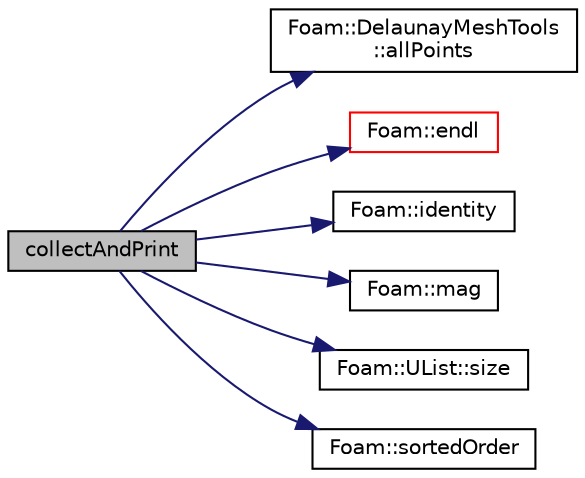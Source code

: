 digraph "collectAndPrint"
{
  bgcolor="transparent";
  edge [fontname="Helvetica",fontsize="10",labelfontname="Helvetica",labelfontsize="10"];
  node [fontname="Helvetica",fontsize="10",shape=record];
  rankdir="LR";
  Node1 [label="collectAndPrint",height=0.2,width=0.4,color="black", fillcolor="grey75", style="filled", fontcolor="black"];
  Node1 -> Node2 [color="midnightblue",fontsize="10",style="solid",fontname="Helvetica"];
  Node2 [label="Foam::DelaunayMeshTools\l::allPoints",height=0.2,width=0.4,color="black",URL="$a10745.html#a4c5367631633c866a448207bd561a616",tooltip="Extract all points in vertex-index order. "];
  Node1 -> Node3 [color="midnightblue",fontsize="10",style="solid",fontname="Helvetica"];
  Node3 [label="Foam::endl",height=0.2,width=0.4,color="red",URL="$a10725.html#a2db8fe02a0d3909e9351bb4275b23ce4",tooltip="Add newline and flush stream. "];
  Node1 -> Node4 [color="midnightblue",fontsize="10",style="solid",fontname="Helvetica"];
  Node4 [label="Foam::identity",height=0.2,width=0.4,color="black",URL="$a10725.html#a36af96cb841435845fffb4fe69208490",tooltip="Create identity map (map[i] == i) of given length. "];
  Node1 -> Node5 [color="midnightblue",fontsize="10",style="solid",fontname="Helvetica"];
  Node5 [label="Foam::mag",height=0.2,width=0.4,color="black",URL="$a10725.html#a929da2a3fdcf3dacbbe0487d3a330dae"];
  Node1 -> Node6 [color="midnightblue",fontsize="10",style="solid",fontname="Helvetica"];
  Node6 [label="Foam::UList::size",height=0.2,width=0.4,color="black",URL="$a02731.html#a723361dc2020160f5492e8fe2d09fa44",tooltip="Return the number of elements in the UList. "];
  Node1 -> Node7 [color="midnightblue",fontsize="10",style="solid",fontname="Helvetica"];
  Node7 [label="Foam::sortedOrder",height=0.2,width=0.4,color="black",URL="$a10725.html#acf128ea037506c14446998bb7ca39264",tooltip="Generate the (stable) sort order for the list. "];
}
